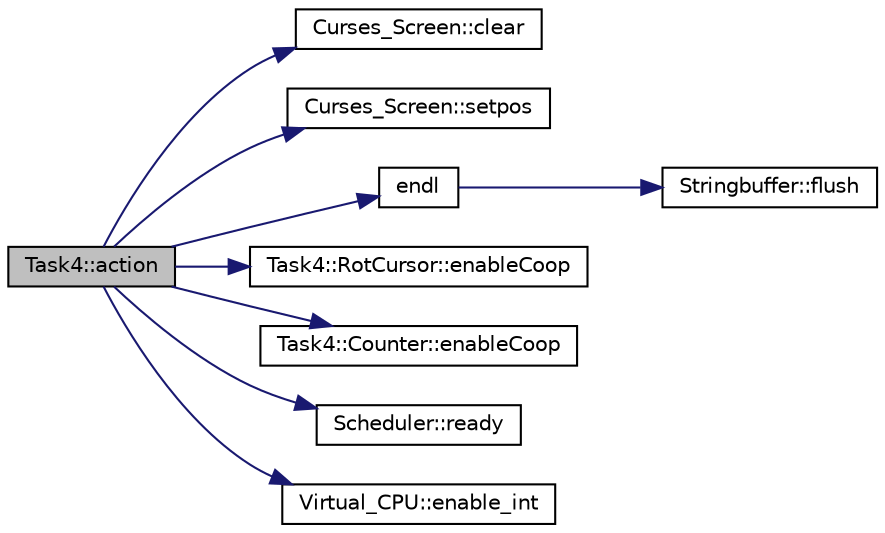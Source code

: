 digraph G
{
  bgcolor="transparent";
  edge [fontname="Helvetica",fontsize="10",labelfontname="Helvetica",labelfontsize="10"];
  node [fontname="Helvetica",fontsize="10",shape=record];
  rankdir="LR";
  Node1 [label="Task4::action",height=0.2,width=0.4,color="black", fillcolor="grey75", style="filled" fontcolor="black"];
  Node1 -> Node2 [color="midnightblue",fontsize="10",style="solid",fontname="Helvetica"];
  Node2 [label="Curses_Screen::clear",height=0.2,width=0.4,color="black",URL="$classCurses__Screen.html#a90244e275eb84ce9702eb8a205f5cd5b",tooltip="clear the screen"];
  Node1 -> Node3 [color="midnightblue",fontsize="10",style="solid",fontname="Helvetica"];
  Node3 [label="Curses_Screen::setpos",height=0.2,width=0.4,color="black",URL="$classCurses__Screen.html#ad48d8a732fe5b60d8ebe70f53bfad92b",tooltip="set the cursor position"];
  Node1 -> Node4 [color="midnightblue",fontsize="10",style="solid",fontname="Helvetica"];
  Node4 [label="endl",height=0.2,width=0.4,color="black",URL="$o__stream_8h.html#a28de23f7cab39bdb0f6a5dc3801b6c6d",tooltip="print buffer after adding a newline"];
  Node4 -> Node5 [color="midnightblue",fontsize="10",style="solid",fontname="Helvetica"];
  Node5 [label="Stringbuffer::flush",height=0.2,width=0.4,color="black",URL="$classStringbuffer.html#abfb79178e3d7520f99aec80f996abaac",tooltip="flush the content of the buffer to the screen"];
  Node1 -> Node6 [color="midnightblue",fontsize="10",style="solid",fontname="Helvetica"];
  Node6 [label="Task4::RotCursor::enableCoop",height=0.2,width=0.4,color="black",URL="$classTask4_1_1RotCursor.html#aa317aab41cd3e8f579df5dfeb1b99108"];
  Node1 -> Node7 [color="midnightblue",fontsize="10",style="solid",fontname="Helvetica"];
  Node7 [label="Task4::Counter::enableCoop",height=0.2,width=0.4,color="black",URL="$classTask4_1_1Counter.html#a23b32a250857ab5e8fdc0b4fb5a0ee43"];
  Node1 -> Node8 [color="midnightblue",fontsize="10",style="solid",fontname="Helvetica"];
  Node8 [label="Scheduler::ready",height=0.2,width=0.4,color="black",URL="$classScheduler.html#a01502861acea705fd4b34590b257c354",tooltip="Insert the specified thread into the queue."];
  Node1 -> Node9 [color="midnightblue",fontsize="10",style="solid",fontname="Helvetica"];
  Node9 [label="Virtual_CPU::enable_int",height=0.2,width=0.4,color="black",URL="$classVirtual__CPU.html#a39ba591439ef5995981373f83e52703b",tooltip="globally enable interrupts"];
}

